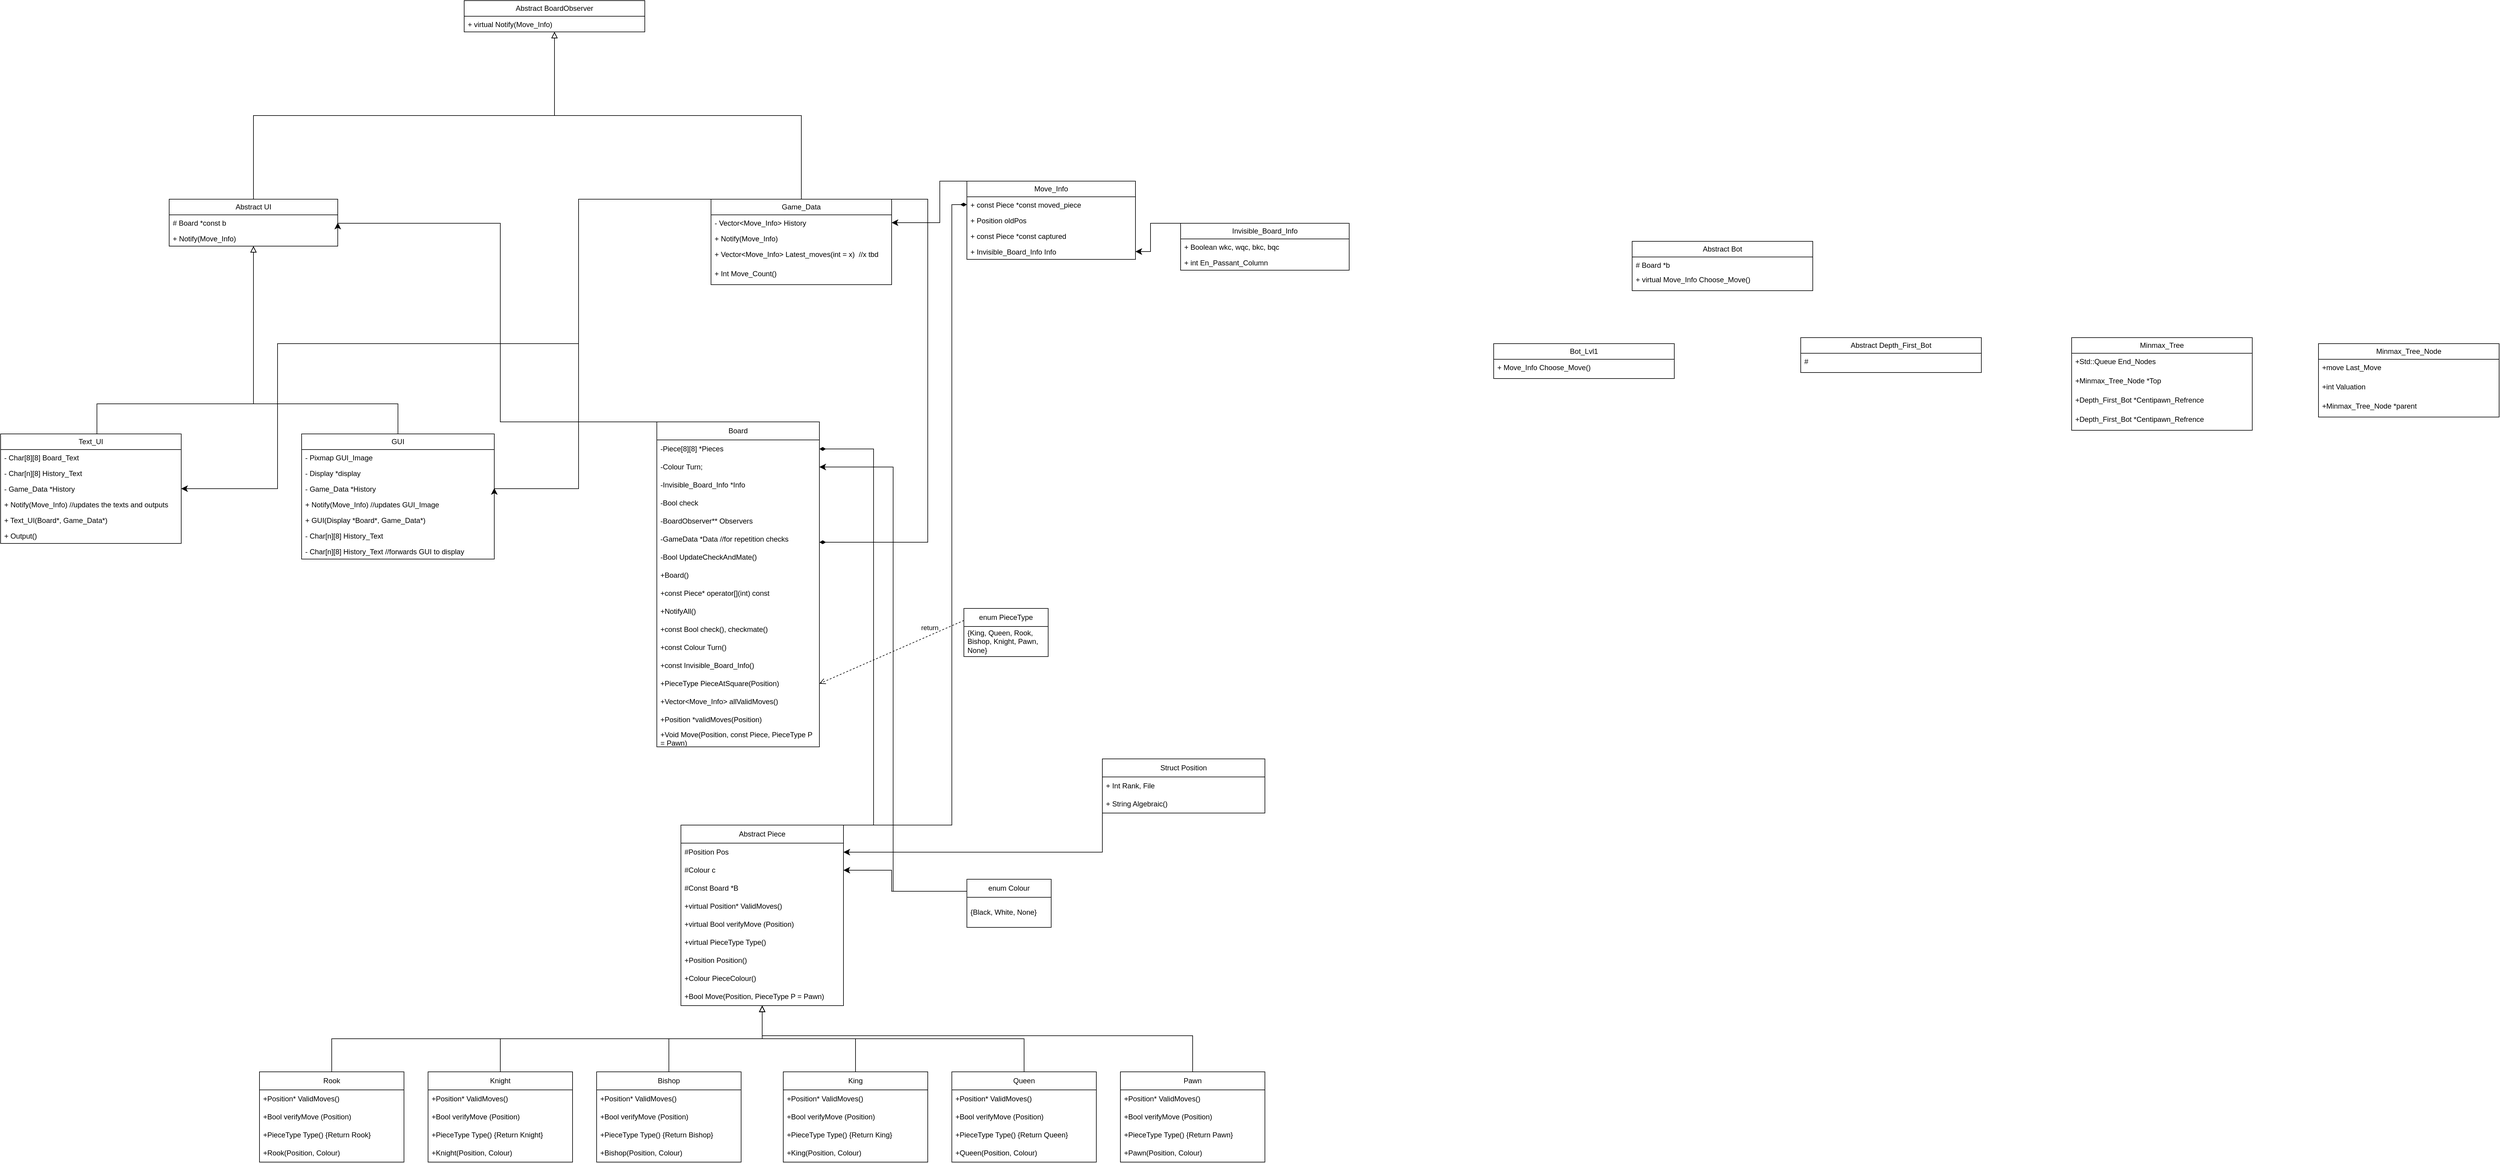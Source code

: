 <mxfile version="28.0.4">
  <diagram name="Page-1" id="Vs1uTUXTusfFtKuUJXLR">
    <mxGraphModel dx="1046" dy="359" grid="1" gridSize="10" guides="1" tooltips="1" connect="1" arrows="1" fold="1" page="0" pageScale="2" pageWidth="2336" pageHeight="1654" math="0" shadow="0">
      <root>
        <mxCell id="0" />
        <mxCell id="1" parent="0" />
        <mxCell id="Mz9z7q-OG1JkgQbm7pyb-9" value="enum Colour" style="swimlane;fontStyle=0;childLayout=stackLayout;horizontal=1;startSize=30;horizontalStack=0;resizeParent=1;resizeParentMax=0;resizeLast=0;collapsible=1;marginBottom=0;whiteSpace=wrap;html=1;" parent="1" vertex="1">
          <mxGeometry x="1315" y="1680" width="140" height="80" as="geometry" />
        </mxCell>
        <mxCell id="Mz9z7q-OG1JkgQbm7pyb-10" value="{Black, White, None}" style="text;strokeColor=none;fillColor=none;align=left;verticalAlign=middle;spacingLeft=4;spacingRight=4;overflow=hidden;points=[[0,0.5],[1,0.5]];portConstraint=eastwest;rotatable=0;whiteSpace=wrap;html=1;" parent="Mz9z7q-OG1JkgQbm7pyb-9" vertex="1">
          <mxGeometry y="30" width="140" height="50" as="geometry" />
        </mxCell>
        <mxCell id="Mz9z7q-OG1JkgQbm7pyb-71" value="Board" style="swimlane;fontStyle=0;childLayout=stackLayout;horizontal=1;startSize=30;horizontalStack=0;resizeParent=1;resizeParentMax=0;resizeLast=0;collapsible=1;marginBottom=0;whiteSpace=wrap;html=1;" parent="1" vertex="1">
          <mxGeometry x="800" y="920" width="270" height="540" as="geometry" />
        </mxCell>
        <mxCell id="Mz9z7q-OG1JkgQbm7pyb-72" value="-Piece[8][8] *Pieces" style="text;strokeColor=none;fillColor=none;align=left;verticalAlign=middle;spacingLeft=4;spacingRight=4;overflow=hidden;points=[[0,0.5],[1,0.5]];portConstraint=eastwest;rotatable=0;whiteSpace=wrap;html=1;" parent="Mz9z7q-OG1JkgQbm7pyb-71" vertex="1">
          <mxGeometry y="30" width="270" height="30" as="geometry" />
        </mxCell>
        <mxCell id="Mz9z7q-OG1JkgQbm7pyb-86" value="-Colour Turn;" style="text;strokeColor=none;fillColor=none;align=left;verticalAlign=middle;spacingLeft=4;spacingRight=4;overflow=hidden;points=[[0,0.5],[1,0.5]];portConstraint=eastwest;rotatable=0;whiteSpace=wrap;html=1;" parent="Mz9z7q-OG1JkgQbm7pyb-71" vertex="1">
          <mxGeometry y="60" width="270" height="30" as="geometry" />
        </mxCell>
        <mxCell id="Mz9z7q-OG1JkgQbm7pyb-73" value="-Invisible_Board_Info *Info" style="text;strokeColor=none;fillColor=none;align=left;verticalAlign=middle;spacingLeft=4;spacingRight=4;overflow=hidden;points=[[0,0.5],[1,0.5]];portConstraint=eastwest;rotatable=0;whiteSpace=wrap;html=1;" parent="Mz9z7q-OG1JkgQbm7pyb-71" vertex="1">
          <mxGeometry y="90" width="270" height="30" as="geometry" />
        </mxCell>
        <mxCell id="Mz9z7q-OG1JkgQbm7pyb-74" value="-Bool check" style="text;strokeColor=none;fillColor=none;align=left;verticalAlign=middle;spacingLeft=4;spacingRight=4;overflow=hidden;points=[[0,0.5],[1,0.5]];portConstraint=eastwest;rotatable=0;whiteSpace=wrap;html=1;" parent="Mz9z7q-OG1JkgQbm7pyb-71" vertex="1">
          <mxGeometry y="120" width="270" height="30" as="geometry" />
        </mxCell>
        <mxCell id="zQiTS09YiXoC2l2YVAX9-1" value="-BoardObserver** Observers" style="text;strokeColor=none;fillColor=none;align=left;verticalAlign=middle;spacingLeft=4;spacingRight=4;overflow=hidden;points=[[0,0.5],[1,0.5]];portConstraint=eastwest;rotatable=0;whiteSpace=wrap;html=1;" vertex="1" parent="Mz9z7q-OG1JkgQbm7pyb-71">
          <mxGeometry y="150" width="270" height="30" as="geometry" />
        </mxCell>
        <mxCell id="zQiTS09YiXoC2l2YVAX9-39" value="-GameData *Data //for repetition checks" style="text;strokeColor=none;fillColor=none;align=left;verticalAlign=middle;spacingLeft=4;spacingRight=4;overflow=hidden;points=[[0,0.5],[1,0.5]];portConstraint=eastwest;rotatable=0;whiteSpace=wrap;html=1;" vertex="1" parent="Mz9z7q-OG1JkgQbm7pyb-71">
          <mxGeometry y="180" width="270" height="30" as="geometry" />
        </mxCell>
        <mxCell id="Mz9z7q-OG1JkgQbm7pyb-81" value="-Bool UpdateCheckAndMate()" style="text;strokeColor=none;fillColor=none;align=left;verticalAlign=middle;spacingLeft=4;spacingRight=4;overflow=hidden;points=[[0,0.5],[1,0.5]];portConstraint=eastwest;rotatable=0;whiteSpace=wrap;html=1;" parent="Mz9z7q-OG1JkgQbm7pyb-71" vertex="1">
          <mxGeometry y="210" width="270" height="30" as="geometry" />
        </mxCell>
        <mxCell id="zQiTS09YiXoC2l2YVAX9-50" value="+Board()" style="text;strokeColor=none;fillColor=none;align=left;verticalAlign=middle;spacingLeft=4;spacingRight=4;overflow=hidden;points=[[0,0.5],[1,0.5]];portConstraint=eastwest;rotatable=0;whiteSpace=wrap;html=1;" vertex="1" parent="Mz9z7q-OG1JkgQbm7pyb-71">
          <mxGeometry y="240" width="270" height="30" as="geometry" />
        </mxCell>
        <mxCell id="zQiTS09YiXoC2l2YVAX9-119" value="+const Piece* operator[](int) const" style="text;strokeColor=none;fillColor=none;align=left;verticalAlign=middle;spacingLeft=4;spacingRight=4;overflow=hidden;points=[[0,0.5],[1,0.5]];portConstraint=eastwest;rotatable=0;whiteSpace=wrap;html=1;" vertex="1" parent="Mz9z7q-OG1JkgQbm7pyb-71">
          <mxGeometry y="270" width="270" height="30" as="geometry" />
        </mxCell>
        <mxCell id="zQiTS09YiXoC2l2YVAX9-54" value="+NotifyAll()" style="text;strokeColor=none;fillColor=none;align=left;verticalAlign=middle;spacingLeft=4;spacingRight=4;overflow=hidden;points=[[0,0.5],[1,0.5]];portConstraint=eastwest;rotatable=0;whiteSpace=wrap;html=1;" vertex="1" parent="Mz9z7q-OG1JkgQbm7pyb-71">
          <mxGeometry y="300" width="270" height="30" as="geometry" />
        </mxCell>
        <mxCell id="Mz9z7q-OG1JkgQbm7pyb-79" value="+const Bool check(), checkmate()" style="text;strokeColor=none;fillColor=none;align=left;verticalAlign=middle;spacingLeft=4;spacingRight=4;overflow=hidden;points=[[0,0.5],[1,0.5]];portConstraint=eastwest;rotatable=0;whiteSpace=wrap;html=1;" parent="Mz9z7q-OG1JkgQbm7pyb-71" vertex="1">
          <mxGeometry y="330" width="270" height="30" as="geometry" />
        </mxCell>
        <mxCell id="zQiTS09YiXoC2l2YVAX9-110" value="+const Colour Turn()" style="text;strokeColor=none;fillColor=none;align=left;verticalAlign=middle;spacingLeft=4;spacingRight=4;overflow=hidden;points=[[0,0.5],[1,0.5]];portConstraint=eastwest;rotatable=0;whiteSpace=wrap;html=1;" vertex="1" parent="Mz9z7q-OG1JkgQbm7pyb-71">
          <mxGeometry y="360" width="270" height="30" as="geometry" />
        </mxCell>
        <mxCell id="Mz9z7q-OG1JkgQbm7pyb-94" value="+const Invisible_Board_Info()" style="text;strokeColor=none;fillColor=none;align=left;verticalAlign=middle;spacingLeft=4;spacingRight=4;overflow=hidden;points=[[0,0.5],[1,0.5]];portConstraint=eastwest;rotatable=0;whiteSpace=wrap;html=1;" parent="Mz9z7q-OG1JkgQbm7pyb-71" vertex="1">
          <mxGeometry y="390" width="270" height="30" as="geometry" />
        </mxCell>
        <mxCell id="Mz9z7q-OG1JkgQbm7pyb-106" value="+PieceType PieceAtSquare(Position)" style="text;strokeColor=none;fillColor=none;align=left;verticalAlign=middle;spacingLeft=4;spacingRight=4;overflow=hidden;points=[[0,0.5],[1,0.5]];portConstraint=eastwest;rotatable=0;whiteSpace=wrap;html=1;" parent="Mz9z7q-OG1JkgQbm7pyb-71" vertex="1">
          <mxGeometry y="420" width="270" height="30" as="geometry" />
        </mxCell>
        <mxCell id="Mz9z7q-OG1JkgQbm7pyb-83" value="+Vector&amp;lt;Move_Info&amp;gt; allValidMoves()" style="text;strokeColor=none;fillColor=none;align=left;verticalAlign=middle;spacingLeft=4;spacingRight=4;overflow=hidden;points=[[0,0.5],[1,0.5]];portConstraint=eastwest;rotatable=0;whiteSpace=wrap;html=1;" parent="Mz9z7q-OG1JkgQbm7pyb-71" vertex="1">
          <mxGeometry y="450" width="270" height="30" as="geometry" />
        </mxCell>
        <mxCell id="Mz9z7q-OG1JkgQbm7pyb-84" value="+Position *validMoves(Position)" style="text;strokeColor=none;fillColor=none;align=left;verticalAlign=middle;spacingLeft=4;spacingRight=4;overflow=hidden;points=[[0,0.5],[1,0.5]];portConstraint=eastwest;rotatable=0;whiteSpace=wrap;html=1;" parent="Mz9z7q-OG1JkgQbm7pyb-71" vertex="1">
          <mxGeometry y="480" width="270" height="30" as="geometry" />
        </mxCell>
        <mxCell id="Mz9z7q-OG1JkgQbm7pyb-98" value="+Void Move(Position, const Piece, PieceType P = Pawn)" style="text;strokeColor=none;fillColor=none;align=left;verticalAlign=middle;spacingLeft=4;spacingRight=4;overflow=hidden;points=[[0,0.5],[1,0.5]];portConstraint=eastwest;rotatable=0;whiteSpace=wrap;html=1;" parent="Mz9z7q-OG1JkgQbm7pyb-71" vertex="1">
          <mxGeometry y="510" width="270" height="30" as="geometry" />
        </mxCell>
        <mxCell id="Mz9z7q-OG1JkgQbm7pyb-78" value="" style="edgeStyle=elbowEdgeStyle;elbow=horizontal;endArrow=classic;html=1;curved=0;rounded=0;endSize=8;startSize=8;exitX=0;exitY=0.25;exitDx=0;exitDy=0;entryX=1;entryY=0.5;entryDx=0;entryDy=0;" parent="1" source="Mz9z7q-OG1JkgQbm7pyb-9" target="Mz9z7q-OG1JkgQbm7pyb-4" edge="1">
          <mxGeometry width="50" height="50" relative="1" as="geometry">
            <mxPoint x="1140" y="1560" as="sourcePoint" />
            <mxPoint x="1280" y="1520" as="targetPoint" />
            <Array as="points">
              <mxPoint x="1190" y="1690" />
            </Array>
          </mxGeometry>
        </mxCell>
        <mxCell id="Mz9z7q-OG1JkgQbm7pyb-87" value="" style="edgeStyle=elbowEdgeStyle;elbow=horizontal;endArrow=classic;html=1;curved=0;rounded=0;endSize=8;startSize=8;exitX=0;exitY=0.25;exitDx=0;exitDy=0;entryX=1;entryY=0.5;entryDx=0;entryDy=0;" parent="1" target="Mz9z7q-OG1JkgQbm7pyb-86" edge="1" source="Mz9z7q-OG1JkgQbm7pyb-9">
          <mxGeometry width="50" height="50" relative="1" as="geometry">
            <mxPoint x="1300" y="1530" as="sourcePoint" />
            <mxPoint x="1120" y="1220" as="targetPoint" />
          </mxGeometry>
        </mxCell>
        <mxCell id="Mz9z7q-OG1JkgQbm7pyb-93" value="" style="group" parent="1" vertex="1" connectable="0">
          <mxGeometry x="1110" y="1120" width="50" height="510" as="geometry" />
        </mxCell>
        <mxCell id="Mz9z7q-OG1JkgQbm7pyb-1" value="Abstract Piece" style="swimlane;fontStyle=0;childLayout=stackLayout;horizontal=1;startSize=30;horizontalStack=0;resizeParent=1;resizeParentMax=0;resizeLast=0;collapsible=1;marginBottom=0;whiteSpace=wrap;html=1;" parent="1" vertex="1">
          <mxGeometry x="840" y="1590" width="270" height="300" as="geometry">
            <mxRectangle x="210" y="120" width="120" height="30" as="alternateBounds" />
          </mxGeometry>
        </mxCell>
        <mxCell id="Mz9z7q-OG1JkgQbm7pyb-2" value="#Position Pos" style="text;strokeColor=none;fillColor=none;align=left;verticalAlign=middle;spacingLeft=4;spacingRight=4;overflow=hidden;points=[[0,0.5],[1,0.5]];portConstraint=eastwest;rotatable=0;whiteSpace=wrap;html=1;" parent="Mz9z7q-OG1JkgQbm7pyb-1" vertex="1">
          <mxGeometry y="30" width="270" height="30" as="geometry" />
        </mxCell>
        <mxCell id="Mz9z7q-OG1JkgQbm7pyb-4" value="#Colour c" style="text;strokeColor=none;fillColor=none;align=left;verticalAlign=middle;spacingLeft=4;spacingRight=4;overflow=hidden;points=[[0,0.5],[1,0.5]];portConstraint=eastwest;rotatable=0;whiteSpace=wrap;html=1;" parent="Mz9z7q-OG1JkgQbm7pyb-1" vertex="1">
          <mxGeometry y="60" width="270" height="30" as="geometry" />
        </mxCell>
        <mxCell id="Mz9z7q-OG1JkgQbm7pyb-14" value="#Const Board *B" style="text;strokeColor=none;fillColor=none;align=left;verticalAlign=middle;spacingLeft=4;spacingRight=4;overflow=hidden;points=[[0,0.5],[1,0.5]];portConstraint=eastwest;rotatable=0;whiteSpace=wrap;html=1;" parent="Mz9z7q-OG1JkgQbm7pyb-1" vertex="1">
          <mxGeometry y="90" width="270" height="30" as="geometry" />
        </mxCell>
        <mxCell id="Mz9z7q-OG1JkgQbm7pyb-15" value="+virtual Position* ValidMoves()" style="text;strokeColor=none;fillColor=none;align=left;verticalAlign=middle;spacingLeft=4;spacingRight=4;overflow=hidden;points=[[0,0.5],[1,0.5]];portConstraint=eastwest;rotatable=0;whiteSpace=wrap;html=1;" parent="Mz9z7q-OG1JkgQbm7pyb-1" vertex="1">
          <mxGeometry y="120" width="270" height="30" as="geometry" />
        </mxCell>
        <mxCell id="Mz9z7q-OG1JkgQbm7pyb-31" value="+virtual Bool verifyMove (Position)" style="text;strokeColor=none;fillColor=none;align=left;verticalAlign=middle;spacingLeft=4;spacingRight=4;overflow=hidden;points=[[0,0.5],[1,0.5]];portConstraint=eastwest;rotatable=0;whiteSpace=wrap;html=1;" parent="Mz9z7q-OG1JkgQbm7pyb-1" vertex="1">
          <mxGeometry y="150" width="270" height="30" as="geometry" />
        </mxCell>
        <mxCell id="Mz9z7q-OG1JkgQbm7pyb-16" value="+virtual PieceType Type()" style="text;strokeColor=none;fillColor=none;align=left;verticalAlign=middle;spacingLeft=4;spacingRight=4;overflow=hidden;points=[[0,0.5],[1,0.5]];portConstraint=eastwest;rotatable=0;whiteSpace=wrap;html=1;" parent="Mz9z7q-OG1JkgQbm7pyb-1" vertex="1">
          <mxGeometry y="180" width="270" height="30" as="geometry" />
        </mxCell>
        <mxCell id="Mz9z7q-OG1JkgQbm7pyb-17" value="+Position Position()" style="text;strokeColor=none;fillColor=none;align=left;verticalAlign=middle;spacingLeft=4;spacingRight=4;overflow=hidden;points=[[0,0.5],[1,0.5]];portConstraint=eastwest;rotatable=0;whiteSpace=wrap;html=1;" parent="Mz9z7q-OG1JkgQbm7pyb-1" vertex="1">
          <mxGeometry y="210" width="270" height="30" as="geometry" />
        </mxCell>
        <mxCell id="Mz9z7q-OG1JkgQbm7pyb-100" value="+Colour PieceColour()" style="text;strokeColor=none;fillColor=none;align=left;verticalAlign=middle;spacingLeft=4;spacingRight=4;overflow=hidden;points=[[0,0.5],[1,0.5]];portConstraint=eastwest;rotatable=0;whiteSpace=wrap;html=1;" parent="Mz9z7q-OG1JkgQbm7pyb-1" vertex="1">
          <mxGeometry y="240" width="270" height="30" as="geometry" />
        </mxCell>
        <mxCell id="Mz9z7q-OG1JkgQbm7pyb-18" value="+Bool Move(Position, PieceType P = Pawn)" style="text;strokeColor=none;fillColor=none;align=left;verticalAlign=middle;spacingLeft=4;spacingRight=4;overflow=hidden;points=[[0,0.5],[1,0.5]];portConstraint=eastwest;rotatable=0;whiteSpace=wrap;html=1;" parent="Mz9z7q-OG1JkgQbm7pyb-1" vertex="1">
          <mxGeometry y="270" width="270" height="30" as="geometry" />
        </mxCell>
        <mxCell id="Mz9z7q-OG1JkgQbm7pyb-19" value="Rook" style="swimlane;fontStyle=0;childLayout=stackLayout;horizontal=1;startSize=30;horizontalStack=0;resizeParent=1;resizeParentMax=0;resizeLast=0;collapsible=1;marginBottom=0;whiteSpace=wrap;html=1;" parent="1" vertex="1">
          <mxGeometry x="140" y="2000" width="240" height="150" as="geometry">
            <mxRectangle x="120" y="490" width="120" height="30" as="alternateBounds" />
          </mxGeometry>
        </mxCell>
        <mxCell id="Mz9z7q-OG1JkgQbm7pyb-24" value="+Position* ValidMoves()" style="text;strokeColor=none;fillColor=none;align=left;verticalAlign=middle;spacingLeft=4;spacingRight=4;overflow=hidden;points=[[0,0.5],[1,0.5]];portConstraint=eastwest;rotatable=0;whiteSpace=wrap;html=1;" parent="Mz9z7q-OG1JkgQbm7pyb-19" vertex="1">
          <mxGeometry y="30" width="240" height="30" as="geometry" />
        </mxCell>
        <mxCell id="Mz9z7q-OG1JkgQbm7pyb-25" value="+Bool verifyMove (Position)" style="text;strokeColor=none;fillColor=none;align=left;verticalAlign=middle;spacingLeft=4;spacingRight=4;overflow=hidden;points=[[0,0.5],[1,0.5]];portConstraint=eastwest;rotatable=0;whiteSpace=wrap;html=1;" parent="Mz9z7q-OG1JkgQbm7pyb-19" vertex="1">
          <mxGeometry y="60" width="240" height="30" as="geometry" />
        </mxCell>
        <mxCell id="Mz9z7q-OG1JkgQbm7pyb-38" value="+PieceType Type() {Return Rook}" style="text;strokeColor=none;fillColor=none;align=left;verticalAlign=middle;spacingLeft=4;spacingRight=4;overflow=hidden;points=[[0,0.5],[1,0.5]];portConstraint=eastwest;rotatable=0;whiteSpace=wrap;html=1;" parent="Mz9z7q-OG1JkgQbm7pyb-19" vertex="1">
          <mxGeometry y="90" width="240" height="30" as="geometry" />
        </mxCell>
        <mxCell id="Mz9z7q-OG1JkgQbm7pyb-33" value="+Rook(Position, Colour)" style="text;strokeColor=none;fillColor=none;align=left;verticalAlign=middle;spacingLeft=4;spacingRight=4;overflow=hidden;points=[[0,0.5],[1,0.5]];portConstraint=eastwest;rotatable=0;whiteSpace=wrap;html=1;" parent="Mz9z7q-OG1JkgQbm7pyb-19" vertex="1">
          <mxGeometry y="120" width="240" height="30" as="geometry" />
        </mxCell>
        <mxCell id="Mz9z7q-OG1JkgQbm7pyb-30" value="" style="edgeStyle=elbowEdgeStyle;elbow=vertical;endArrow=block;html=1;curved=0;rounded=0;endSize=8;startSize=8;exitX=0.5;exitY=0;exitDx=0;exitDy=0;endFill=0;" parent="1" source="Mz9z7q-OG1JkgQbm7pyb-19" target="Mz9z7q-OG1JkgQbm7pyb-18" edge="1">
          <mxGeometry width="50" height="50" relative="1" as="geometry">
            <mxPoint x="720" y="2000" as="sourcePoint" />
            <mxPoint x="980" y="1860" as="targetPoint" />
          </mxGeometry>
        </mxCell>
        <mxCell id="Mz9z7q-OG1JkgQbm7pyb-39" value="Knight" style="swimlane;fontStyle=0;childLayout=stackLayout;horizontal=1;startSize=30;horizontalStack=0;resizeParent=1;resizeParentMax=0;resizeLast=0;collapsible=1;marginBottom=0;whiteSpace=wrap;html=1;" parent="1" vertex="1">
          <mxGeometry x="420" y="2000" width="240" height="150" as="geometry">
            <mxRectangle x="400" y="490" width="120" height="30" as="alternateBounds" />
          </mxGeometry>
        </mxCell>
        <mxCell id="Mz9z7q-OG1JkgQbm7pyb-40" value="+Position* ValidMoves()" style="text;strokeColor=none;fillColor=none;align=left;verticalAlign=middle;spacingLeft=4;spacingRight=4;overflow=hidden;points=[[0,0.5],[1,0.5]];portConstraint=eastwest;rotatable=0;whiteSpace=wrap;html=1;" parent="Mz9z7q-OG1JkgQbm7pyb-39" vertex="1">
          <mxGeometry y="30" width="240" height="30" as="geometry" />
        </mxCell>
        <mxCell id="Mz9z7q-OG1JkgQbm7pyb-41" value="+Bool verifyMove (Position)" style="text;strokeColor=none;fillColor=none;align=left;verticalAlign=middle;spacingLeft=4;spacingRight=4;overflow=hidden;points=[[0,0.5],[1,0.5]];portConstraint=eastwest;rotatable=0;whiteSpace=wrap;html=1;" parent="Mz9z7q-OG1JkgQbm7pyb-39" vertex="1">
          <mxGeometry y="60" width="240" height="30" as="geometry" />
        </mxCell>
        <mxCell id="Mz9z7q-OG1JkgQbm7pyb-42" value="+PieceType Type() {Return Knight}" style="text;strokeColor=none;fillColor=none;align=left;verticalAlign=middle;spacingLeft=4;spacingRight=4;overflow=hidden;points=[[0,0.5],[1,0.5]];portConstraint=eastwest;rotatable=0;whiteSpace=wrap;html=1;" parent="Mz9z7q-OG1JkgQbm7pyb-39" vertex="1">
          <mxGeometry y="90" width="240" height="30" as="geometry" />
        </mxCell>
        <mxCell id="Mz9z7q-OG1JkgQbm7pyb-43" value="+Knight(Position, Colour)" style="text;strokeColor=none;fillColor=none;align=left;verticalAlign=middle;spacingLeft=4;spacingRight=4;overflow=hidden;points=[[0,0.5],[1,0.5]];portConstraint=eastwest;rotatable=0;whiteSpace=wrap;html=1;" parent="Mz9z7q-OG1JkgQbm7pyb-39" vertex="1">
          <mxGeometry y="120" width="240" height="30" as="geometry" />
        </mxCell>
        <mxCell id="Mz9z7q-OG1JkgQbm7pyb-44" value="" style="edgeStyle=elbowEdgeStyle;elbow=vertical;endArrow=block;html=1;curved=0;rounded=0;endSize=8;startSize=8;endFill=0;" parent="1" source="Mz9z7q-OG1JkgQbm7pyb-39" target="Mz9z7q-OG1JkgQbm7pyb-18" edge="1">
          <mxGeometry width="50" height="50" relative="1" as="geometry">
            <mxPoint x="1020" y="2000" as="sourcePoint" />
            <mxPoint x="990" y="1860" as="targetPoint" />
          </mxGeometry>
        </mxCell>
        <mxCell id="Mz9z7q-OG1JkgQbm7pyb-47" value="Bishop" style="swimlane;fontStyle=0;childLayout=stackLayout;horizontal=1;startSize=30;horizontalStack=0;resizeParent=1;resizeParentMax=0;resizeLast=0;collapsible=1;marginBottom=0;whiteSpace=wrap;html=1;" parent="1" vertex="1">
          <mxGeometry x="700" y="2000" width="240" height="150" as="geometry">
            <mxRectangle x="680" y="490" width="120" height="30" as="alternateBounds" />
          </mxGeometry>
        </mxCell>
        <mxCell id="Mz9z7q-OG1JkgQbm7pyb-48" value="+Position* ValidMoves()" style="text;strokeColor=none;fillColor=none;align=left;verticalAlign=middle;spacingLeft=4;spacingRight=4;overflow=hidden;points=[[0,0.5],[1,0.5]];portConstraint=eastwest;rotatable=0;whiteSpace=wrap;html=1;" parent="Mz9z7q-OG1JkgQbm7pyb-47" vertex="1">
          <mxGeometry y="30" width="240" height="30" as="geometry" />
        </mxCell>
        <mxCell id="Mz9z7q-OG1JkgQbm7pyb-49" value="+Bool verifyMove (Position)" style="text;strokeColor=none;fillColor=none;align=left;verticalAlign=middle;spacingLeft=4;spacingRight=4;overflow=hidden;points=[[0,0.5],[1,0.5]];portConstraint=eastwest;rotatable=0;whiteSpace=wrap;html=1;" parent="Mz9z7q-OG1JkgQbm7pyb-47" vertex="1">
          <mxGeometry y="60" width="240" height="30" as="geometry" />
        </mxCell>
        <mxCell id="Mz9z7q-OG1JkgQbm7pyb-50" value="+PieceType Type() {Return Bishop}" style="text;strokeColor=none;fillColor=none;align=left;verticalAlign=middle;spacingLeft=4;spacingRight=4;overflow=hidden;points=[[0,0.5],[1,0.5]];portConstraint=eastwest;rotatable=0;whiteSpace=wrap;html=1;" parent="Mz9z7q-OG1JkgQbm7pyb-47" vertex="1">
          <mxGeometry y="90" width="240" height="30" as="geometry" />
        </mxCell>
        <mxCell id="Mz9z7q-OG1JkgQbm7pyb-51" value="+Bishop(Position, Colour)" style="text;strokeColor=none;fillColor=none;align=left;verticalAlign=middle;spacingLeft=4;spacingRight=4;overflow=hidden;points=[[0,0.5],[1,0.5]];portConstraint=eastwest;rotatable=0;whiteSpace=wrap;html=1;" parent="Mz9z7q-OG1JkgQbm7pyb-47" vertex="1">
          <mxGeometry y="120" width="240" height="30" as="geometry" />
        </mxCell>
        <mxCell id="Mz9z7q-OG1JkgQbm7pyb-52" value="" style="edgeStyle=elbowEdgeStyle;elbow=vertical;endArrow=block;html=1;rounded=0;endSize=8;startSize=8;endFill=0;exitX=0.5;exitY=0;exitDx=0;exitDy=0;" parent="1" source="Mz9z7q-OG1JkgQbm7pyb-47" target="Mz9z7q-OG1JkgQbm7pyb-18" edge="1">
          <mxGeometry width="50" height="50" relative="1" as="geometry">
            <mxPoint x="840" y="1980" as="sourcePoint" />
            <mxPoint x="980" y="1860" as="targetPoint" />
          </mxGeometry>
        </mxCell>
        <mxCell id="Mz9z7q-OG1JkgQbm7pyb-53" value="King" style="swimlane;fontStyle=0;childLayout=stackLayout;horizontal=1;startSize=30;horizontalStack=0;resizeParent=1;resizeParentMax=0;resizeLast=0;collapsible=1;marginBottom=0;whiteSpace=wrap;html=1;" parent="1" vertex="1">
          <mxGeometry x="1010" y="2000" width="240" height="150" as="geometry">
            <mxRectangle x="210" y="120" width="120" height="30" as="alternateBounds" />
          </mxGeometry>
        </mxCell>
        <mxCell id="Mz9z7q-OG1JkgQbm7pyb-54" value="+Position* ValidMoves()" style="text;strokeColor=none;fillColor=none;align=left;verticalAlign=middle;spacingLeft=4;spacingRight=4;overflow=hidden;points=[[0,0.5],[1,0.5]];portConstraint=eastwest;rotatable=0;whiteSpace=wrap;html=1;" parent="Mz9z7q-OG1JkgQbm7pyb-53" vertex="1">
          <mxGeometry y="30" width="240" height="30" as="geometry" />
        </mxCell>
        <mxCell id="Mz9z7q-OG1JkgQbm7pyb-55" value="+Bool verifyMove (Position)" style="text;strokeColor=none;fillColor=none;align=left;verticalAlign=middle;spacingLeft=4;spacingRight=4;overflow=hidden;points=[[0,0.5],[1,0.5]];portConstraint=eastwest;rotatable=0;whiteSpace=wrap;html=1;" parent="Mz9z7q-OG1JkgQbm7pyb-53" vertex="1">
          <mxGeometry y="60" width="240" height="30" as="geometry" />
        </mxCell>
        <mxCell id="Mz9z7q-OG1JkgQbm7pyb-56" value="+PieceType Type() {Return King}" style="text;strokeColor=none;fillColor=none;align=left;verticalAlign=middle;spacingLeft=4;spacingRight=4;overflow=hidden;points=[[0,0.5],[1,0.5]];portConstraint=eastwest;rotatable=0;whiteSpace=wrap;html=1;" parent="Mz9z7q-OG1JkgQbm7pyb-53" vertex="1">
          <mxGeometry y="90" width="240" height="30" as="geometry" />
        </mxCell>
        <mxCell id="Mz9z7q-OG1JkgQbm7pyb-57" value="+King(Position, Colour)" style="text;strokeColor=none;fillColor=none;align=left;verticalAlign=middle;spacingLeft=4;spacingRight=4;overflow=hidden;points=[[0,0.5],[1,0.5]];portConstraint=eastwest;rotatable=0;whiteSpace=wrap;html=1;" parent="Mz9z7q-OG1JkgQbm7pyb-53" vertex="1">
          <mxGeometry y="120" width="240" height="30" as="geometry" />
        </mxCell>
        <mxCell id="Mz9z7q-OG1JkgQbm7pyb-58" value="Queen" style="swimlane;fontStyle=0;childLayout=stackLayout;horizontal=1;startSize=30;horizontalStack=0;resizeParent=1;resizeParentMax=0;resizeLast=0;collapsible=1;marginBottom=0;whiteSpace=wrap;html=1;" parent="1" vertex="1">
          <mxGeometry x="1290" y="2000" width="240" height="150" as="geometry">
            <mxRectangle x="210" y="120" width="120" height="30" as="alternateBounds" />
          </mxGeometry>
        </mxCell>
        <mxCell id="Mz9z7q-OG1JkgQbm7pyb-59" value="+Position* ValidMoves()" style="text;strokeColor=none;fillColor=none;align=left;verticalAlign=middle;spacingLeft=4;spacingRight=4;overflow=hidden;points=[[0,0.5],[1,0.5]];portConstraint=eastwest;rotatable=0;whiteSpace=wrap;html=1;" parent="Mz9z7q-OG1JkgQbm7pyb-58" vertex="1">
          <mxGeometry y="30" width="240" height="30" as="geometry" />
        </mxCell>
        <mxCell id="Mz9z7q-OG1JkgQbm7pyb-60" value="+Bool verifyMove (Position)" style="text;strokeColor=none;fillColor=none;align=left;verticalAlign=middle;spacingLeft=4;spacingRight=4;overflow=hidden;points=[[0,0.5],[1,0.5]];portConstraint=eastwest;rotatable=0;whiteSpace=wrap;html=1;" parent="Mz9z7q-OG1JkgQbm7pyb-58" vertex="1">
          <mxGeometry y="60" width="240" height="30" as="geometry" />
        </mxCell>
        <mxCell id="Mz9z7q-OG1JkgQbm7pyb-61" value="+PieceType Type() {Return Queen}" style="text;strokeColor=none;fillColor=none;align=left;verticalAlign=middle;spacingLeft=4;spacingRight=4;overflow=hidden;points=[[0,0.5],[1,0.5]];portConstraint=eastwest;rotatable=0;whiteSpace=wrap;html=1;" parent="Mz9z7q-OG1JkgQbm7pyb-58" vertex="1">
          <mxGeometry y="90" width="240" height="30" as="geometry" />
        </mxCell>
        <mxCell id="Mz9z7q-OG1JkgQbm7pyb-62" value="+Queen(Position, Colour)" style="text;strokeColor=none;fillColor=none;align=left;verticalAlign=middle;spacingLeft=4;spacingRight=4;overflow=hidden;points=[[0,0.5],[1,0.5]];portConstraint=eastwest;rotatable=0;whiteSpace=wrap;html=1;" parent="Mz9z7q-OG1JkgQbm7pyb-58" vertex="1">
          <mxGeometry y="120" width="240" height="30" as="geometry" />
        </mxCell>
        <mxCell id="Mz9z7q-OG1JkgQbm7pyb-63" value="Pawn" style="swimlane;fontStyle=0;childLayout=stackLayout;horizontal=1;startSize=30;horizontalStack=0;resizeParent=1;resizeParentMax=0;resizeLast=0;collapsible=1;marginBottom=0;whiteSpace=wrap;html=1;" parent="1" vertex="1">
          <mxGeometry x="1570" y="2000" width="240" height="150" as="geometry">
            <mxRectangle x="210" y="120" width="120" height="30" as="alternateBounds" />
          </mxGeometry>
        </mxCell>
        <mxCell id="Mz9z7q-OG1JkgQbm7pyb-64" value="+Position* ValidMoves()" style="text;strokeColor=none;fillColor=none;align=left;verticalAlign=middle;spacingLeft=4;spacingRight=4;overflow=hidden;points=[[0,0.5],[1,0.5]];portConstraint=eastwest;rotatable=0;whiteSpace=wrap;html=1;" parent="Mz9z7q-OG1JkgQbm7pyb-63" vertex="1">
          <mxGeometry y="30" width="240" height="30" as="geometry" />
        </mxCell>
        <mxCell id="Mz9z7q-OG1JkgQbm7pyb-65" value="+Bool verifyMove (Position)" style="text;strokeColor=none;fillColor=none;align=left;verticalAlign=middle;spacingLeft=4;spacingRight=4;overflow=hidden;points=[[0,0.5],[1,0.5]];portConstraint=eastwest;rotatable=0;whiteSpace=wrap;html=1;" parent="Mz9z7q-OG1JkgQbm7pyb-63" vertex="1">
          <mxGeometry y="60" width="240" height="30" as="geometry" />
        </mxCell>
        <mxCell id="Mz9z7q-OG1JkgQbm7pyb-66" value="+PieceType Type() {Return Pawn}" style="text;strokeColor=none;fillColor=none;align=left;verticalAlign=middle;spacingLeft=4;spacingRight=4;overflow=hidden;points=[[0,0.5],[1,0.5]];portConstraint=eastwest;rotatable=0;whiteSpace=wrap;html=1;" parent="Mz9z7q-OG1JkgQbm7pyb-63" vertex="1">
          <mxGeometry y="90" width="240" height="30" as="geometry" />
        </mxCell>
        <mxCell id="Mz9z7q-OG1JkgQbm7pyb-67" value="+Pawn(Position, Colour)" style="text;strokeColor=none;fillColor=none;align=left;verticalAlign=middle;spacingLeft=4;spacingRight=4;overflow=hidden;points=[[0,0.5],[1,0.5]];portConstraint=eastwest;rotatable=0;whiteSpace=wrap;html=1;" parent="Mz9z7q-OG1JkgQbm7pyb-63" vertex="1">
          <mxGeometry y="120" width="240" height="30" as="geometry" />
        </mxCell>
        <mxCell id="Mz9z7q-OG1JkgQbm7pyb-70" value="" style="edgeStyle=elbowEdgeStyle;elbow=vertical;endArrow=block;html=1;curved=0;rounded=0;endSize=8;startSize=8;endFill=0;exitX=0.5;exitY=0;exitDx=0;exitDy=0;" parent="1" source="Mz9z7q-OG1JkgQbm7pyb-63" target="Mz9z7q-OG1JkgQbm7pyb-18" edge="1">
          <mxGeometry width="50" height="50" relative="1" as="geometry">
            <mxPoint x="1700" y="1970" as="sourcePoint" />
            <mxPoint x="990" y="1860" as="targetPoint" />
            <Array as="points">
              <mxPoint x="1340" y="1940" />
            </Array>
          </mxGeometry>
        </mxCell>
        <mxCell id="Mz9z7q-OG1JkgQbm7pyb-69" value="" style="edgeStyle=elbowEdgeStyle;elbow=vertical;endArrow=block;html=1;curved=0;rounded=0;endSize=8;startSize=8;endFill=0;exitX=0.5;exitY=0;exitDx=0;exitDy=0;" parent="1" source="Mz9z7q-OG1JkgQbm7pyb-58" target="Mz9z7q-OG1JkgQbm7pyb-18" edge="1">
          <mxGeometry width="50" height="50" relative="1" as="geometry">
            <mxPoint x="450" y="2220" as="sourcePoint" />
            <mxPoint x="450" y="2080" as="targetPoint" />
          </mxGeometry>
        </mxCell>
        <mxCell id="Mz9z7q-OG1JkgQbm7pyb-68" value="" style="edgeStyle=elbowEdgeStyle;elbow=vertical;endArrow=block;html=1;curved=0;rounded=0;endSize=8;startSize=8;exitX=0.5;exitY=0;exitDx=0;exitDy=0;endFill=0;" parent="1" source="Mz9z7q-OG1JkgQbm7pyb-53" target="Mz9z7q-OG1JkgQbm7pyb-18" edge="1">
          <mxGeometry width="50" height="50" relative="1" as="geometry">
            <mxPoint x="170" y="2220" as="sourcePoint" />
            <mxPoint x="990" y="1860" as="targetPoint" />
          </mxGeometry>
        </mxCell>
        <mxCell id="Mz9z7q-OG1JkgQbm7pyb-103" value="enum PieceType" style="swimlane;fontStyle=0;childLayout=stackLayout;horizontal=1;startSize=30;horizontalStack=0;resizeParent=1;resizeParentMax=0;resizeLast=0;collapsible=1;marginBottom=0;whiteSpace=wrap;html=1;" parent="1" vertex="1">
          <mxGeometry x="1310" y="1230" width="140" height="80" as="geometry" />
        </mxCell>
        <mxCell id="Mz9z7q-OG1JkgQbm7pyb-104" value="{King, Queen, Rook, Bishop, Knight, Pawn, None}" style="text;strokeColor=none;fillColor=none;align=left;verticalAlign=middle;spacingLeft=4;spacingRight=4;overflow=hidden;points=[[0,0.5],[1,0.5]];portConstraint=eastwest;rotatable=0;whiteSpace=wrap;html=1;" parent="Mz9z7q-OG1JkgQbm7pyb-103" vertex="1">
          <mxGeometry y="30" width="140" height="50" as="geometry" />
        </mxCell>
        <mxCell id="Mz9z7q-OG1JkgQbm7pyb-105" value="return" style="html=1;verticalAlign=bottom;endArrow=open;dashed=1;endSize=8;curved=0;rounded=0;entryX=1;entryY=0.5;entryDx=0;entryDy=0;" parent="1" target="Mz9z7q-OG1JkgQbm7pyb-106" edge="1">
          <mxGeometry x="-0.538" y="-4" relative="1" as="geometry">
            <mxPoint x="1310" y="1250" as="sourcePoint" />
            <mxPoint x="1110" y="1252.985" as="targetPoint" />
            <mxPoint as="offset" />
          </mxGeometry>
        </mxCell>
        <mxCell id="Mz9z7q-OG1JkgQbm7pyb-108" value="Abstract UI" style="swimlane;fontStyle=0;childLayout=stackLayout;horizontal=1;startSize=26;fillColor=none;horizontalStack=0;resizeParent=1;resizeParentMax=0;resizeLast=0;collapsible=1;marginBottom=0;whiteSpace=wrap;html=1;" parent="1" vertex="1">
          <mxGeometry x="-10" y="550" width="280" height="78" as="geometry" />
        </mxCell>
        <mxCell id="Mz9z7q-OG1JkgQbm7pyb-110" value="# Board *const b" style="text;strokeColor=none;fillColor=none;align=left;verticalAlign=top;spacingLeft=4;spacingRight=4;overflow=hidden;rotatable=0;points=[[0,0.5],[1,0.5]];portConstraint=eastwest;whiteSpace=wrap;html=1;" parent="Mz9z7q-OG1JkgQbm7pyb-108" vertex="1">
          <mxGeometry y="26" width="280" height="26" as="geometry" />
        </mxCell>
        <mxCell id="Mz9z7q-OG1JkgQbm7pyb-111" value="+ Notify(Move_Info)" style="text;strokeColor=none;fillColor=none;align=left;verticalAlign=top;spacingLeft=4;spacingRight=4;overflow=hidden;rotatable=0;points=[[0,0.5],[1,0.5]];portConstraint=eastwest;whiteSpace=wrap;html=1;" parent="Mz9z7q-OG1JkgQbm7pyb-108" vertex="1">
          <mxGeometry y="52" width="280" height="26" as="geometry" />
        </mxCell>
        <mxCell id="zQiTS09YiXoC2l2YVAX9-2" value="Abstract BoardObserver" style="swimlane;fontStyle=0;childLayout=stackLayout;horizontal=1;startSize=26;fillColor=none;horizontalStack=0;resizeParent=1;resizeParentMax=0;resizeLast=0;collapsible=1;marginBottom=0;whiteSpace=wrap;html=1;" vertex="1" parent="1">
          <mxGeometry x="480" y="220" width="300" height="52" as="geometry" />
        </mxCell>
        <mxCell id="zQiTS09YiXoC2l2YVAX9-3" value="+ virtual Notify(Move_Info)&amp;nbsp;" style="text;strokeColor=none;fillColor=none;align=left;verticalAlign=top;spacingLeft=4;spacingRight=4;overflow=hidden;rotatable=0;points=[[0,0.5],[1,0.5]];portConstraint=eastwest;whiteSpace=wrap;html=1;" vertex="1" parent="zQiTS09YiXoC2l2YVAX9-2">
          <mxGeometry y="26" width="300" height="26" as="geometry" />
        </mxCell>
        <mxCell id="zQiTS09YiXoC2l2YVAX9-12" value="" style="edgeStyle=segmentEdgeStyle;endArrow=classic;html=1;curved=0;rounded=0;endSize=8;startSize=8;endFill=1;exitX=0;exitY=0;exitDx=0;exitDy=0;entryX=1;entryY=0.5;entryDx=0;entryDy=0;" edge="1" parent="1" source="Mz9z7q-OG1JkgQbm7pyb-71" target="Mz9z7q-OG1JkgQbm7pyb-110">
          <mxGeometry width="50" height="50" relative="1" as="geometry">
            <mxPoint x="540" y="930" as="sourcePoint" />
            <mxPoint x="540" y="590" as="targetPoint" />
            <Array as="points">
              <mxPoint x="540" y="920" />
              <mxPoint x="540" y="590" />
            </Array>
          </mxGeometry>
        </mxCell>
        <mxCell id="zQiTS09YiXoC2l2YVAX9-13" value="" style="edgeStyle=elbowEdgeStyle;elbow=vertical;endArrow=block;html=1;curved=0;rounded=0;endSize=8;startSize=8;exitX=0.5;exitY=0;exitDx=0;exitDy=0;endFill=0;" edge="1" parent="1" source="Mz9z7q-OG1JkgQbm7pyb-108" target="zQiTS09YiXoC2l2YVAX9-3">
          <mxGeometry width="50" height="50" relative="1" as="geometry">
            <mxPoint x="1465" y="550" as="sourcePoint" />
            <mxPoint x="630" y="298" as="targetPoint" />
          </mxGeometry>
        </mxCell>
        <mxCell id="zQiTS09YiXoC2l2YVAX9-17" value="Struct Position" style="swimlane;fontStyle=0;childLayout=stackLayout;horizontal=1;startSize=30;horizontalStack=0;resizeParent=1;resizeParentMax=0;resizeLast=0;collapsible=1;marginBottom=0;whiteSpace=wrap;html=1;" vertex="1" parent="1">
          <mxGeometry x="1540" y="1480" width="270" height="90" as="geometry">
            <mxRectangle x="210" y="120" width="120" height="30" as="alternateBounds" />
          </mxGeometry>
        </mxCell>
        <mxCell id="zQiTS09YiXoC2l2YVAX9-18" value="+ Int Rank, File" style="text;strokeColor=none;fillColor=none;align=left;verticalAlign=middle;spacingLeft=4;spacingRight=4;overflow=hidden;points=[[0,0.5],[1,0.5]];portConstraint=eastwest;rotatable=0;whiteSpace=wrap;html=1;" vertex="1" parent="zQiTS09YiXoC2l2YVAX9-17">
          <mxGeometry y="30" width="270" height="30" as="geometry" />
        </mxCell>
        <mxCell id="zQiTS09YiXoC2l2YVAX9-19" value="+ String Algebraic()" style="text;strokeColor=none;fillColor=none;align=left;verticalAlign=middle;spacingLeft=4;spacingRight=4;overflow=hidden;points=[[0,0.5],[1,0.5]];portConstraint=eastwest;rotatable=0;whiteSpace=wrap;html=1;" vertex="1" parent="zQiTS09YiXoC2l2YVAX9-17">
          <mxGeometry y="60" width="270" height="30" as="geometry" />
        </mxCell>
        <mxCell id="zQiTS09YiXoC2l2YVAX9-27" value="" style="edgeStyle=segmentEdgeStyle;endArrow=classic;html=1;curved=0;rounded=0;endSize=8;startSize=8;exitX=0;exitY=0.25;exitDx=0;exitDy=0;entryX=1;entryY=0.5;entryDx=0;entryDy=0;" edge="1" parent="1" source="zQiTS09YiXoC2l2YVAX9-17" target="Mz9z7q-OG1JkgQbm7pyb-2">
          <mxGeometry width="50" height="50" relative="1" as="geometry">
            <mxPoint x="1230" y="1490" as="sourcePoint" />
            <mxPoint x="1160" y="1630" as="targetPoint" />
            <Array as="points">
              <mxPoint x="1540" y="1635" />
            </Array>
          </mxGeometry>
        </mxCell>
        <mxCell id="zQiTS09YiXoC2l2YVAX9-28" value="Game_Data" style="swimlane;fontStyle=0;childLayout=stackLayout;horizontal=1;startSize=26;fillColor=none;horizontalStack=0;resizeParent=1;resizeParentMax=0;resizeLast=0;collapsible=1;marginBottom=0;whiteSpace=wrap;html=1;" vertex="1" parent="1">
          <mxGeometry x="890" y="550" width="300" height="142" as="geometry" />
        </mxCell>
        <mxCell id="zQiTS09YiXoC2l2YVAX9-29" value="- Vector&amp;lt;Move_Info&amp;gt; History" style="text;strokeColor=none;fillColor=none;align=left;verticalAlign=top;spacingLeft=4;spacingRight=4;overflow=hidden;rotatable=0;points=[[0,0.5],[1,0.5]];portConstraint=eastwest;whiteSpace=wrap;html=1;" vertex="1" parent="zQiTS09YiXoC2l2YVAX9-28">
          <mxGeometry y="26" width="300" height="26" as="geometry" />
        </mxCell>
        <mxCell id="zQiTS09YiXoC2l2YVAX9-30" value="+ Notify(Move_Info)" style="text;strokeColor=none;fillColor=none;align=left;verticalAlign=top;spacingLeft=4;spacingRight=4;overflow=hidden;rotatable=0;points=[[0,0.5],[1,0.5]];portConstraint=eastwest;whiteSpace=wrap;html=1;" vertex="1" parent="zQiTS09YiXoC2l2YVAX9-28">
          <mxGeometry y="52" width="300" height="26" as="geometry" />
        </mxCell>
        <mxCell id="zQiTS09YiXoC2l2YVAX9-31" value="+ Vector&amp;lt;Move_Info&amp;gt; Latest_moves(int = x)&amp;nbsp; //x tbd" style="text;strokeColor=none;fillColor=none;align=left;verticalAlign=top;spacingLeft=4;spacingRight=4;overflow=hidden;rotatable=0;points=[[0,0.5],[1,0.5]];portConstraint=eastwest;whiteSpace=wrap;html=1;" vertex="1" parent="zQiTS09YiXoC2l2YVAX9-28">
          <mxGeometry y="78" width="300" height="32" as="geometry" />
        </mxCell>
        <mxCell id="zQiTS09YiXoC2l2YVAX9-107" value="+ Int Move_Count()&amp;nbsp;" style="text;strokeColor=none;fillColor=none;align=left;verticalAlign=top;spacingLeft=4;spacingRight=4;overflow=hidden;rotatable=0;points=[[0,0.5],[1,0.5]];portConstraint=eastwest;whiteSpace=wrap;html=1;" vertex="1" parent="zQiTS09YiXoC2l2YVAX9-28">
          <mxGeometry y="110" width="300" height="32" as="geometry" />
        </mxCell>
        <mxCell id="zQiTS09YiXoC2l2YVAX9-38" value="" style="edgeStyle=elbowEdgeStyle;elbow=vertical;endArrow=block;html=1;curved=0;rounded=0;endSize=8;startSize=8;endFill=0;" edge="1" parent="1" source="zQiTS09YiXoC2l2YVAX9-28" target="zQiTS09YiXoC2l2YVAX9-3">
          <mxGeometry width="50" height="50" relative="1" as="geometry">
            <mxPoint x="660" y="638" as="sourcePoint" />
            <mxPoint x="1160" y="360" as="targetPoint" />
          </mxGeometry>
        </mxCell>
        <mxCell id="zQiTS09YiXoC2l2YVAX9-40" value="Move_Info" style="swimlane;fontStyle=0;childLayout=stackLayout;horizontal=1;startSize=26;fillColor=none;horizontalStack=0;resizeParent=1;resizeParentMax=0;resizeLast=0;collapsible=1;marginBottom=0;whiteSpace=wrap;html=1;" vertex="1" parent="1">
          <mxGeometry x="1315" y="520" width="280" height="130" as="geometry" />
        </mxCell>
        <mxCell id="zQiTS09YiXoC2l2YVAX9-41" value="+ const Piece *const moved_piece" style="text;strokeColor=none;fillColor=none;align=left;verticalAlign=top;spacingLeft=4;spacingRight=4;overflow=hidden;rotatable=0;points=[[0,0.5],[1,0.5]];portConstraint=eastwest;whiteSpace=wrap;html=1;" vertex="1" parent="zQiTS09YiXoC2l2YVAX9-40">
          <mxGeometry y="26" width="280" height="26" as="geometry" />
        </mxCell>
        <mxCell id="zQiTS09YiXoC2l2YVAX9-42" value="+ Position oldPos" style="text;strokeColor=none;fillColor=none;align=left;verticalAlign=top;spacingLeft=4;spacingRight=4;overflow=hidden;rotatable=0;points=[[0,0.5],[1,0.5]];portConstraint=eastwest;whiteSpace=wrap;html=1;" vertex="1" parent="zQiTS09YiXoC2l2YVAX9-40">
          <mxGeometry y="52" width="280" height="26" as="geometry" />
        </mxCell>
        <mxCell id="zQiTS09YiXoC2l2YVAX9-43" value="+ const Piece *const captured" style="text;strokeColor=none;fillColor=none;align=left;verticalAlign=top;spacingLeft=4;spacingRight=4;overflow=hidden;rotatable=0;points=[[0,0.5],[1,0.5]];portConstraint=eastwest;whiteSpace=wrap;html=1;" vertex="1" parent="zQiTS09YiXoC2l2YVAX9-40">
          <mxGeometry y="78" width="280" height="26" as="geometry" />
        </mxCell>
        <mxCell id="zQiTS09YiXoC2l2YVAX9-67" value="+ Invisible_Board_Info Info" style="text;strokeColor=none;fillColor=none;align=left;verticalAlign=top;spacingLeft=4;spacingRight=4;overflow=hidden;rotatable=0;points=[[0,0.5],[1,0.5]];portConstraint=eastwest;whiteSpace=wrap;html=1;" vertex="1" parent="zQiTS09YiXoC2l2YVAX9-40">
          <mxGeometry y="104" width="280" height="26" as="geometry" />
        </mxCell>
        <mxCell id="Mz9z7q-OG1JkgQbm7pyb-90" value="" style="edgeStyle=segmentEdgeStyle;endArrow=diamondThin;html=1;curved=0;rounded=0;endSize=8;startSize=8;endFill=1;entryX=1;entryY=0.5;entryDx=0;entryDy=0;" parent="1" target="Mz9z7q-OG1JkgQbm7pyb-72" edge="1">
          <mxGeometry width="50" height="50" relative="1" as="geometry">
            <mxPoint x="1110" y="1590" as="sourcePoint" />
            <mxPoint x="1160" y="1040" as="targetPoint" />
            <Array as="points">
              <mxPoint x="1160" y="965" />
            </Array>
          </mxGeometry>
        </mxCell>
        <mxCell id="zQiTS09YiXoC2l2YVAX9-52" value="" style="edgeStyle=segmentEdgeStyle;endArrow=diamondThin;html=1;curved=0;rounded=0;endSize=8;startSize=8;endFill=1;entryX=0;entryY=0.5;entryDx=0;entryDy=0;exitX=1;exitY=0;exitDx=0;exitDy=0;" edge="1" parent="1" source="Mz9z7q-OG1JkgQbm7pyb-1" target="zQiTS09YiXoC2l2YVAX9-41">
          <mxGeometry width="50" height="50" relative="1" as="geometry">
            <mxPoint x="1160" y="1610" as="sourcePoint" />
            <mxPoint x="1290" y="540" as="targetPoint" />
            <Array as="points">
              <mxPoint x="1290" y="1590" />
              <mxPoint x="1290" y="559" />
            </Array>
          </mxGeometry>
        </mxCell>
        <mxCell id="zQiTS09YiXoC2l2YVAX9-57" value="Invisible_Board_Info" style="swimlane;fontStyle=0;childLayout=stackLayout;horizontal=1;startSize=26;fillColor=none;horizontalStack=0;resizeParent=1;resizeParentMax=0;resizeLast=0;collapsible=1;marginBottom=0;whiteSpace=wrap;html=1;" vertex="1" parent="1">
          <mxGeometry x="1670" y="590" width="280" height="78" as="geometry" />
        </mxCell>
        <mxCell id="zQiTS09YiXoC2l2YVAX9-58" value="+ Boolean wkc, wqc, bkc, bqc" style="text;strokeColor=none;fillColor=none;align=left;verticalAlign=top;spacingLeft=4;spacingRight=4;overflow=hidden;rotatable=0;points=[[0,0.5],[1,0.5]];portConstraint=eastwest;whiteSpace=wrap;html=1;" vertex="1" parent="zQiTS09YiXoC2l2YVAX9-57">
          <mxGeometry y="26" width="280" height="26" as="geometry" />
        </mxCell>
        <mxCell id="zQiTS09YiXoC2l2YVAX9-59" value="+ int En_Passant_Column" style="text;strokeColor=none;fillColor=none;align=left;verticalAlign=top;spacingLeft=4;spacingRight=4;overflow=hidden;rotatable=0;points=[[0,0.5],[1,0.5]];portConstraint=eastwest;whiteSpace=wrap;html=1;" vertex="1" parent="zQiTS09YiXoC2l2YVAX9-57">
          <mxGeometry y="52" width="280" height="26" as="geometry" />
        </mxCell>
        <mxCell id="zQiTS09YiXoC2l2YVAX9-69" value="" style="edgeStyle=segmentEdgeStyle;endArrow=diamondThin;html=1;curved=0;rounded=0;endSize=8;startSize=8;entryX=1;entryY=0;entryDx=0;entryDy=0;exitX=1;exitY=0;exitDx=0;exitDy=0;endFill=1;" edge="1" parent="1" source="zQiTS09YiXoC2l2YVAX9-28">
          <mxGeometry width="50" height="50" relative="1" as="geometry">
            <mxPoint x="1250" y="980" as="sourcePoint" />
            <mxPoint x="1070" y="1120" as="targetPoint" />
            <Array as="points">
              <mxPoint x="1250" y="550" />
              <mxPoint x="1250" y="1120" />
            </Array>
          </mxGeometry>
        </mxCell>
        <mxCell id="zQiTS09YiXoC2l2YVAX9-70" value="Text_UI" style="swimlane;fontStyle=0;childLayout=stackLayout;horizontal=1;startSize=26;fillColor=none;horizontalStack=0;resizeParent=1;resizeParentMax=0;resizeLast=0;collapsible=1;marginBottom=0;whiteSpace=wrap;html=1;" vertex="1" parent="1">
          <mxGeometry x="-290" y="940" width="300" height="182" as="geometry" />
        </mxCell>
        <mxCell id="zQiTS09YiXoC2l2YVAX9-97" value="- Char[8][8] Board_Text" style="text;strokeColor=none;fillColor=none;align=left;verticalAlign=top;spacingLeft=4;spacingRight=4;overflow=hidden;rotatable=0;points=[[0,0.5],[1,0.5]];portConstraint=eastwest;whiteSpace=wrap;html=1;" vertex="1" parent="zQiTS09YiXoC2l2YVAX9-70">
          <mxGeometry y="26" width="300" height="26" as="geometry" />
        </mxCell>
        <mxCell id="zQiTS09YiXoC2l2YVAX9-98" value="- Char[n][8] History_Text&amp;nbsp;" style="text;strokeColor=none;fillColor=none;align=left;verticalAlign=top;spacingLeft=4;spacingRight=4;overflow=hidden;rotatable=0;points=[[0,0.5],[1,0.5]];portConstraint=eastwest;whiteSpace=wrap;html=1;" vertex="1" parent="zQiTS09YiXoC2l2YVAX9-70">
          <mxGeometry y="52" width="300" height="26" as="geometry" />
        </mxCell>
        <mxCell id="zQiTS09YiXoC2l2YVAX9-100" value="- Game_Data *History" style="text;strokeColor=none;fillColor=none;align=left;verticalAlign=top;spacingLeft=4;spacingRight=4;overflow=hidden;rotatable=0;points=[[0,0.5],[1,0.5]];portConstraint=eastwest;whiteSpace=wrap;html=1;" vertex="1" parent="zQiTS09YiXoC2l2YVAX9-70">
          <mxGeometry y="78" width="300" height="26" as="geometry" />
        </mxCell>
        <mxCell id="zQiTS09YiXoC2l2YVAX9-79" value="+ Notify(Move_Info) //updates the texts and outputs" style="text;strokeColor=none;fillColor=none;align=left;verticalAlign=top;spacingLeft=4;spacingRight=4;overflow=hidden;rotatable=0;points=[[0,0.5],[1,0.5]];portConstraint=eastwest;whiteSpace=wrap;html=1;" vertex="1" parent="zQiTS09YiXoC2l2YVAX9-70">
          <mxGeometry y="104" width="300" height="26" as="geometry" />
        </mxCell>
        <mxCell id="zQiTS09YiXoC2l2YVAX9-99" value="+ Text_UI(Board*, Game_Data*)" style="text;strokeColor=none;fillColor=none;align=left;verticalAlign=top;spacingLeft=4;spacingRight=4;overflow=hidden;rotatable=0;points=[[0,0.5],[1,0.5]];portConstraint=eastwest;whiteSpace=wrap;html=1;" vertex="1" parent="zQiTS09YiXoC2l2YVAX9-70">
          <mxGeometry y="130" width="300" height="26" as="geometry" />
        </mxCell>
        <mxCell id="zQiTS09YiXoC2l2YVAX9-144" value="+ Output()" style="text;strokeColor=none;fillColor=none;align=left;verticalAlign=top;spacingLeft=4;spacingRight=4;overflow=hidden;rotatable=0;points=[[0,0.5],[1,0.5]];portConstraint=eastwest;whiteSpace=wrap;html=1;" vertex="1" parent="zQiTS09YiXoC2l2YVAX9-70">
          <mxGeometry y="156" width="300" height="26" as="geometry" />
        </mxCell>
        <mxCell id="zQiTS09YiXoC2l2YVAX9-90" value="" style="edgeStyle=segmentEdgeStyle;endArrow=block;html=1;curved=0;rounded=0;endSize=8;startSize=8;exitX=0.5;exitY=0;exitDx=0;exitDy=0;endFill=0;" edge="1" parent="1" source="zQiTS09YiXoC2l2YVAX9-70" target="Mz9z7q-OG1JkgQbm7pyb-108">
          <mxGeometry width="50" height="50" relative="1" as="geometry">
            <mxPoint x="-140" y="940" as="sourcePoint" />
            <mxPoint x="-90" y="890" as="targetPoint" />
            <Array as="points">
              <mxPoint x="-130" y="890" />
              <mxPoint x="130" y="890" />
            </Array>
          </mxGeometry>
        </mxCell>
        <mxCell id="zQiTS09YiXoC2l2YVAX9-91" value="" style="edgeStyle=segmentEdgeStyle;endArrow=block;html=1;curved=0;rounded=0;endSize=8;startSize=8;exitX=0.5;exitY=0;exitDx=0;exitDy=0;endFill=0;" edge="1" parent="1" source="zQiTS09YiXoC2l2YVAX9-93" target="Mz9z7q-OG1JkgQbm7pyb-108">
          <mxGeometry width="50" height="50" relative="1" as="geometry">
            <mxPoint x="360" y="940" as="sourcePoint" />
            <mxPoint x="350" y="910" as="targetPoint" />
            <Array as="points">
              <mxPoint x="370" y="890" />
              <mxPoint x="130" y="890" />
            </Array>
          </mxGeometry>
        </mxCell>
        <mxCell id="zQiTS09YiXoC2l2YVAX9-93" value="GUI" style="swimlane;fontStyle=0;childLayout=stackLayout;horizontal=1;startSize=26;fillColor=none;horizontalStack=0;resizeParent=1;resizeParentMax=0;resizeLast=0;collapsible=1;marginBottom=0;whiteSpace=wrap;html=1;" vertex="1" parent="1">
          <mxGeometry x="210" y="940" width="320" height="208" as="geometry" />
        </mxCell>
        <mxCell id="zQiTS09YiXoC2l2YVAX9-101" value="- Pixmap GUI_Image" style="text;strokeColor=none;fillColor=none;align=left;verticalAlign=top;spacingLeft=4;spacingRight=4;overflow=hidden;rotatable=0;points=[[0,0.5],[1,0.5]];portConstraint=eastwest;whiteSpace=wrap;html=1;" vertex="1" parent="zQiTS09YiXoC2l2YVAX9-93">
          <mxGeometry y="26" width="320" height="26" as="geometry" />
        </mxCell>
        <mxCell id="zQiTS09YiXoC2l2YVAX9-106" value="- Display *display" style="text;strokeColor=none;fillColor=none;align=left;verticalAlign=top;spacingLeft=4;spacingRight=4;overflow=hidden;rotatable=0;points=[[0,0.5],[1,0.5]];portConstraint=eastwest;whiteSpace=wrap;html=1;" vertex="1" parent="zQiTS09YiXoC2l2YVAX9-93">
          <mxGeometry y="52" width="320" height="26" as="geometry" />
        </mxCell>
        <mxCell id="zQiTS09YiXoC2l2YVAX9-103" value="- Game_Data *History" style="text;strokeColor=none;fillColor=none;align=left;verticalAlign=top;spacingLeft=4;spacingRight=4;overflow=hidden;rotatable=0;points=[[0,0.5],[1,0.5]];portConstraint=eastwest;whiteSpace=wrap;html=1;" vertex="1" parent="zQiTS09YiXoC2l2YVAX9-93">
          <mxGeometry y="78" width="320" height="26" as="geometry" />
        </mxCell>
        <mxCell id="zQiTS09YiXoC2l2YVAX9-104" value="+ Notify(Move_Info) //updates GUI_Image" style="text;strokeColor=none;fillColor=none;align=left;verticalAlign=top;spacingLeft=4;spacingRight=4;overflow=hidden;rotatable=0;points=[[0,0.5],[1,0.5]];portConstraint=eastwest;whiteSpace=wrap;html=1;" vertex="1" parent="zQiTS09YiXoC2l2YVAX9-93">
          <mxGeometry y="104" width="320" height="26" as="geometry" />
        </mxCell>
        <mxCell id="zQiTS09YiXoC2l2YVAX9-105" value="+ GUI(Display *Board*, Game_Data*)" style="text;strokeColor=none;fillColor=none;align=left;verticalAlign=top;spacingLeft=4;spacingRight=4;overflow=hidden;rotatable=0;points=[[0,0.5],[1,0.5]];portConstraint=eastwest;whiteSpace=wrap;html=1;" vertex="1" parent="zQiTS09YiXoC2l2YVAX9-93">
          <mxGeometry y="130" width="320" height="26" as="geometry" />
        </mxCell>
        <mxCell id="zQiTS09YiXoC2l2YVAX9-102" value="- Char[n][8] History_Text&amp;nbsp;" style="text;strokeColor=none;fillColor=none;align=left;verticalAlign=top;spacingLeft=4;spacingRight=4;overflow=hidden;rotatable=0;points=[[0,0.5],[1,0.5]];portConstraint=eastwest;whiteSpace=wrap;html=1;" vertex="1" parent="zQiTS09YiXoC2l2YVAX9-93">
          <mxGeometry y="156" width="320" height="26" as="geometry" />
        </mxCell>
        <mxCell id="zQiTS09YiXoC2l2YVAX9-145" value="- Char[n][8] History_Text //forwards GUI to display" style="text;strokeColor=none;fillColor=none;align=left;verticalAlign=top;spacingLeft=4;spacingRight=4;overflow=hidden;rotatable=0;points=[[0,0.5],[1,0.5]];portConstraint=eastwest;whiteSpace=wrap;html=1;" vertex="1" parent="zQiTS09YiXoC2l2YVAX9-93">
          <mxGeometry y="182" width="320" height="26" as="geometry" />
        </mxCell>
        <mxCell id="zQiTS09YiXoC2l2YVAX9-108" value="" style="edgeStyle=segmentEdgeStyle;endArrow=classic;html=1;curved=0;rounded=0;endSize=8;startSize=8;exitX=0;exitY=0;exitDx=0;exitDy=0;" edge="1" parent="1" source="zQiTS09YiXoC2l2YVAX9-28">
          <mxGeometry width="50" height="50" relative="1" as="geometry">
            <mxPoint x="710" y="660" as="sourcePoint" />
            <mxPoint x="530" y="1030" as="targetPoint" />
            <Array as="points">
              <mxPoint x="670" y="550" />
              <mxPoint x="670" y="1031" />
            </Array>
          </mxGeometry>
        </mxCell>
        <mxCell id="zQiTS09YiXoC2l2YVAX9-109" value="" style="edgeStyle=segmentEdgeStyle;endArrow=classic;html=1;curved=0;rounded=0;endSize=8;startSize=8;exitX=0;exitY=0;exitDx=0;exitDy=0;entryX=1;entryY=0.5;entryDx=0;entryDy=0;" edge="1" parent="1" target="zQiTS09YiXoC2l2YVAX9-100">
          <mxGeometry width="50" height="50" relative="1" as="geometry">
            <mxPoint x="890" y="550" as="sourcePoint" />
            <mxPoint x="70" y="1000" as="targetPoint" />
            <Array as="points">
              <mxPoint x="670" y="550" />
              <mxPoint x="670" y="790" />
              <mxPoint x="170" y="790" />
              <mxPoint x="170" y="1031" />
            </Array>
          </mxGeometry>
        </mxCell>
        <mxCell id="zQiTS09YiXoC2l2YVAX9-111" value="" style="edgeStyle=segmentEdgeStyle;endArrow=classic;html=1;curved=0;rounded=0;endSize=8;startSize=8;entryX=1;entryY=0.5;entryDx=0;entryDy=0;exitX=0;exitY=0;exitDx=0;exitDy=0;" edge="1" parent="1" source="zQiTS09YiXoC2l2YVAX9-57" target="zQiTS09YiXoC2l2YVAX9-67">
          <mxGeometry width="50" height="50" relative="1" as="geometry">
            <mxPoint x="1640" y="670" as="sourcePoint" />
            <mxPoint x="1650" y="650" as="targetPoint" />
            <Array as="points">
              <mxPoint x="1620" y="590" />
              <mxPoint x="1620" y="637" />
            </Array>
          </mxGeometry>
        </mxCell>
        <mxCell id="zQiTS09YiXoC2l2YVAX9-112" value="" style="edgeStyle=segmentEdgeStyle;endArrow=classic;html=1;curved=0;rounded=0;endSize=8;startSize=8;entryX=1;entryY=0.5;entryDx=0;entryDy=0;exitX=0;exitY=0;exitDx=0;exitDy=0;" edge="1" parent="1" source="zQiTS09YiXoC2l2YVAX9-40" target="zQiTS09YiXoC2l2YVAX9-29">
          <mxGeometry width="50" height="50" relative="1" as="geometry">
            <mxPoint x="1310" y="530" as="sourcePoint" />
            <mxPoint x="1260" y="567" as="targetPoint" />
            <Array as="points">
              <mxPoint x="1270" y="520" />
              <mxPoint x="1270" y="589" />
            </Array>
          </mxGeometry>
        </mxCell>
        <mxCell id="zQiTS09YiXoC2l2YVAX9-113" value="Abstract Bot" style="swimlane;fontStyle=0;childLayout=stackLayout;horizontal=1;startSize=26;fillColor=none;horizontalStack=0;resizeParent=1;resizeParentMax=0;resizeLast=0;collapsible=1;marginBottom=0;whiteSpace=wrap;html=1;" vertex="1" parent="1">
          <mxGeometry x="2420" y="620" width="300" height="82" as="geometry" />
        </mxCell>
        <mxCell id="zQiTS09YiXoC2l2YVAX9-114" value="# Board *b" style="text;strokeColor=none;fillColor=none;align=left;verticalAlign=top;spacingLeft=4;spacingRight=4;overflow=hidden;rotatable=0;points=[[0,0.5],[1,0.5]];portConstraint=eastwest;whiteSpace=wrap;html=1;" vertex="1" parent="zQiTS09YiXoC2l2YVAX9-113">
          <mxGeometry y="26" width="300" height="24" as="geometry" />
        </mxCell>
        <mxCell id="zQiTS09YiXoC2l2YVAX9-117" value="+ virtual Move_Info Choose_Move()" style="text;strokeColor=none;fillColor=none;align=left;verticalAlign=top;spacingLeft=4;spacingRight=4;overflow=hidden;rotatable=0;points=[[0,0.5],[1,0.5]];portConstraint=eastwest;whiteSpace=wrap;html=1;" vertex="1" parent="zQiTS09YiXoC2l2YVAX9-113">
          <mxGeometry y="50" width="300" height="32" as="geometry" />
        </mxCell>
        <mxCell id="zQiTS09YiXoC2l2YVAX9-120" value="Bot_Lvl1" style="swimlane;fontStyle=0;childLayout=stackLayout;horizontal=1;startSize=26;fillColor=none;horizontalStack=0;resizeParent=1;resizeParentMax=0;resizeLast=0;collapsible=1;marginBottom=0;whiteSpace=wrap;html=1;" vertex="1" parent="1">
          <mxGeometry x="2190" y="790" width="300" height="58" as="geometry" />
        </mxCell>
        <mxCell id="zQiTS09YiXoC2l2YVAX9-122" value="+ Move_Info Choose_Move()" style="text;strokeColor=none;fillColor=none;align=left;verticalAlign=top;spacingLeft=4;spacingRight=4;overflow=hidden;rotatable=0;points=[[0,0.5],[1,0.5]];portConstraint=eastwest;whiteSpace=wrap;html=1;" vertex="1" parent="zQiTS09YiXoC2l2YVAX9-120">
          <mxGeometry y="26" width="300" height="32" as="geometry" />
        </mxCell>
        <mxCell id="zQiTS09YiXoC2l2YVAX9-127" value="Abstract Depth_First_Bot" style="swimlane;fontStyle=0;childLayout=stackLayout;horizontal=1;startSize=26;fillColor=none;horizontalStack=0;resizeParent=1;resizeParentMax=0;resizeLast=0;collapsible=1;marginBottom=0;whiteSpace=wrap;html=1;" vertex="1" parent="1">
          <mxGeometry x="2700" y="780" width="300" height="58" as="geometry" />
        </mxCell>
        <mxCell id="zQiTS09YiXoC2l2YVAX9-128" value="#&amp;nbsp;" style="text;strokeColor=none;fillColor=none;align=left;verticalAlign=top;spacingLeft=4;spacingRight=4;overflow=hidden;rotatable=0;points=[[0,0.5],[1,0.5]];portConstraint=eastwest;whiteSpace=wrap;html=1;" vertex="1" parent="zQiTS09YiXoC2l2YVAX9-127">
          <mxGeometry y="26" width="300" height="32" as="geometry" />
        </mxCell>
        <mxCell id="zQiTS09YiXoC2l2YVAX9-133" value="Minmax_Tree" style="swimlane;fontStyle=0;childLayout=stackLayout;horizontal=1;startSize=26;fillColor=none;horizontalStack=0;resizeParent=1;resizeParentMax=0;resizeLast=0;collapsible=1;marginBottom=0;whiteSpace=wrap;html=1;" vertex="1" parent="1">
          <mxGeometry x="3150" y="780" width="300" height="154" as="geometry" />
        </mxCell>
        <mxCell id="zQiTS09YiXoC2l2YVAX9-134" value="+Std::Queue End_Nodes" style="text;strokeColor=none;fillColor=none;align=left;verticalAlign=top;spacingLeft=4;spacingRight=4;overflow=hidden;rotatable=0;points=[[0,0.5],[1,0.5]];portConstraint=eastwest;whiteSpace=wrap;html=1;" vertex="1" parent="zQiTS09YiXoC2l2YVAX9-133">
          <mxGeometry y="26" width="300" height="32" as="geometry" />
        </mxCell>
        <mxCell id="zQiTS09YiXoC2l2YVAX9-135" value="+Minmax_Tree_Node *Top" style="text;strokeColor=none;fillColor=none;align=left;verticalAlign=top;spacingLeft=4;spacingRight=4;overflow=hidden;rotatable=0;points=[[0,0.5],[1,0.5]];portConstraint=eastwest;whiteSpace=wrap;html=1;" vertex="1" parent="zQiTS09YiXoC2l2YVAX9-133">
          <mxGeometry y="58" width="300" height="32" as="geometry" />
        </mxCell>
        <mxCell id="zQiTS09YiXoC2l2YVAX9-141" value="+Depth_First_Bot *Centipawn_Refrence" style="text;strokeColor=none;fillColor=none;align=left;verticalAlign=top;spacingLeft=4;spacingRight=4;overflow=hidden;rotatable=0;points=[[0,0.5],[1,0.5]];portConstraint=eastwest;whiteSpace=wrap;html=1;" vertex="1" parent="zQiTS09YiXoC2l2YVAX9-133">
          <mxGeometry y="90" width="300" height="32" as="geometry" />
        </mxCell>
        <mxCell id="zQiTS09YiXoC2l2YVAX9-143" value="+Depth_First_Bot *Centipawn_Refrence" style="text;strokeColor=none;fillColor=none;align=left;verticalAlign=top;spacingLeft=4;spacingRight=4;overflow=hidden;rotatable=0;points=[[0,0.5],[1,0.5]];portConstraint=eastwest;whiteSpace=wrap;html=1;" vertex="1" parent="zQiTS09YiXoC2l2YVAX9-133">
          <mxGeometry y="122" width="300" height="32" as="geometry" />
        </mxCell>
        <mxCell id="zQiTS09YiXoC2l2YVAX9-136" value="Minmax_Tree_Node" style="swimlane;fontStyle=0;childLayout=stackLayout;horizontal=1;startSize=26;fillColor=none;horizontalStack=0;resizeParent=1;resizeParentMax=0;resizeLast=0;collapsible=1;marginBottom=0;whiteSpace=wrap;html=1;" vertex="1" parent="1">
          <mxGeometry x="3560" y="790" width="300" height="122" as="geometry" />
        </mxCell>
        <mxCell id="zQiTS09YiXoC2l2YVAX9-137" value="+move Last_Move" style="text;strokeColor=none;fillColor=none;align=left;verticalAlign=top;spacingLeft=4;spacingRight=4;overflow=hidden;rotatable=0;points=[[0,0.5],[1,0.5]];portConstraint=eastwest;whiteSpace=wrap;html=1;" vertex="1" parent="zQiTS09YiXoC2l2YVAX9-136">
          <mxGeometry y="26" width="300" height="32" as="geometry" />
        </mxCell>
        <mxCell id="zQiTS09YiXoC2l2YVAX9-138" value="+int Valuation" style="text;strokeColor=none;fillColor=none;align=left;verticalAlign=top;spacingLeft=4;spacingRight=4;overflow=hidden;rotatable=0;points=[[0,0.5],[1,0.5]];portConstraint=eastwest;whiteSpace=wrap;html=1;" vertex="1" parent="zQiTS09YiXoC2l2YVAX9-136">
          <mxGeometry y="58" width="300" height="32" as="geometry" />
        </mxCell>
        <mxCell id="zQiTS09YiXoC2l2YVAX9-139" value="+Minmax_Tree_Node *parent" style="text;strokeColor=none;fillColor=none;align=left;verticalAlign=top;spacingLeft=4;spacingRight=4;overflow=hidden;rotatable=0;points=[[0,0.5],[1,0.5]];portConstraint=eastwest;whiteSpace=wrap;html=1;" vertex="1" parent="zQiTS09YiXoC2l2YVAX9-136">
          <mxGeometry y="90" width="300" height="32" as="geometry" />
        </mxCell>
      </root>
    </mxGraphModel>
  </diagram>
</mxfile>
